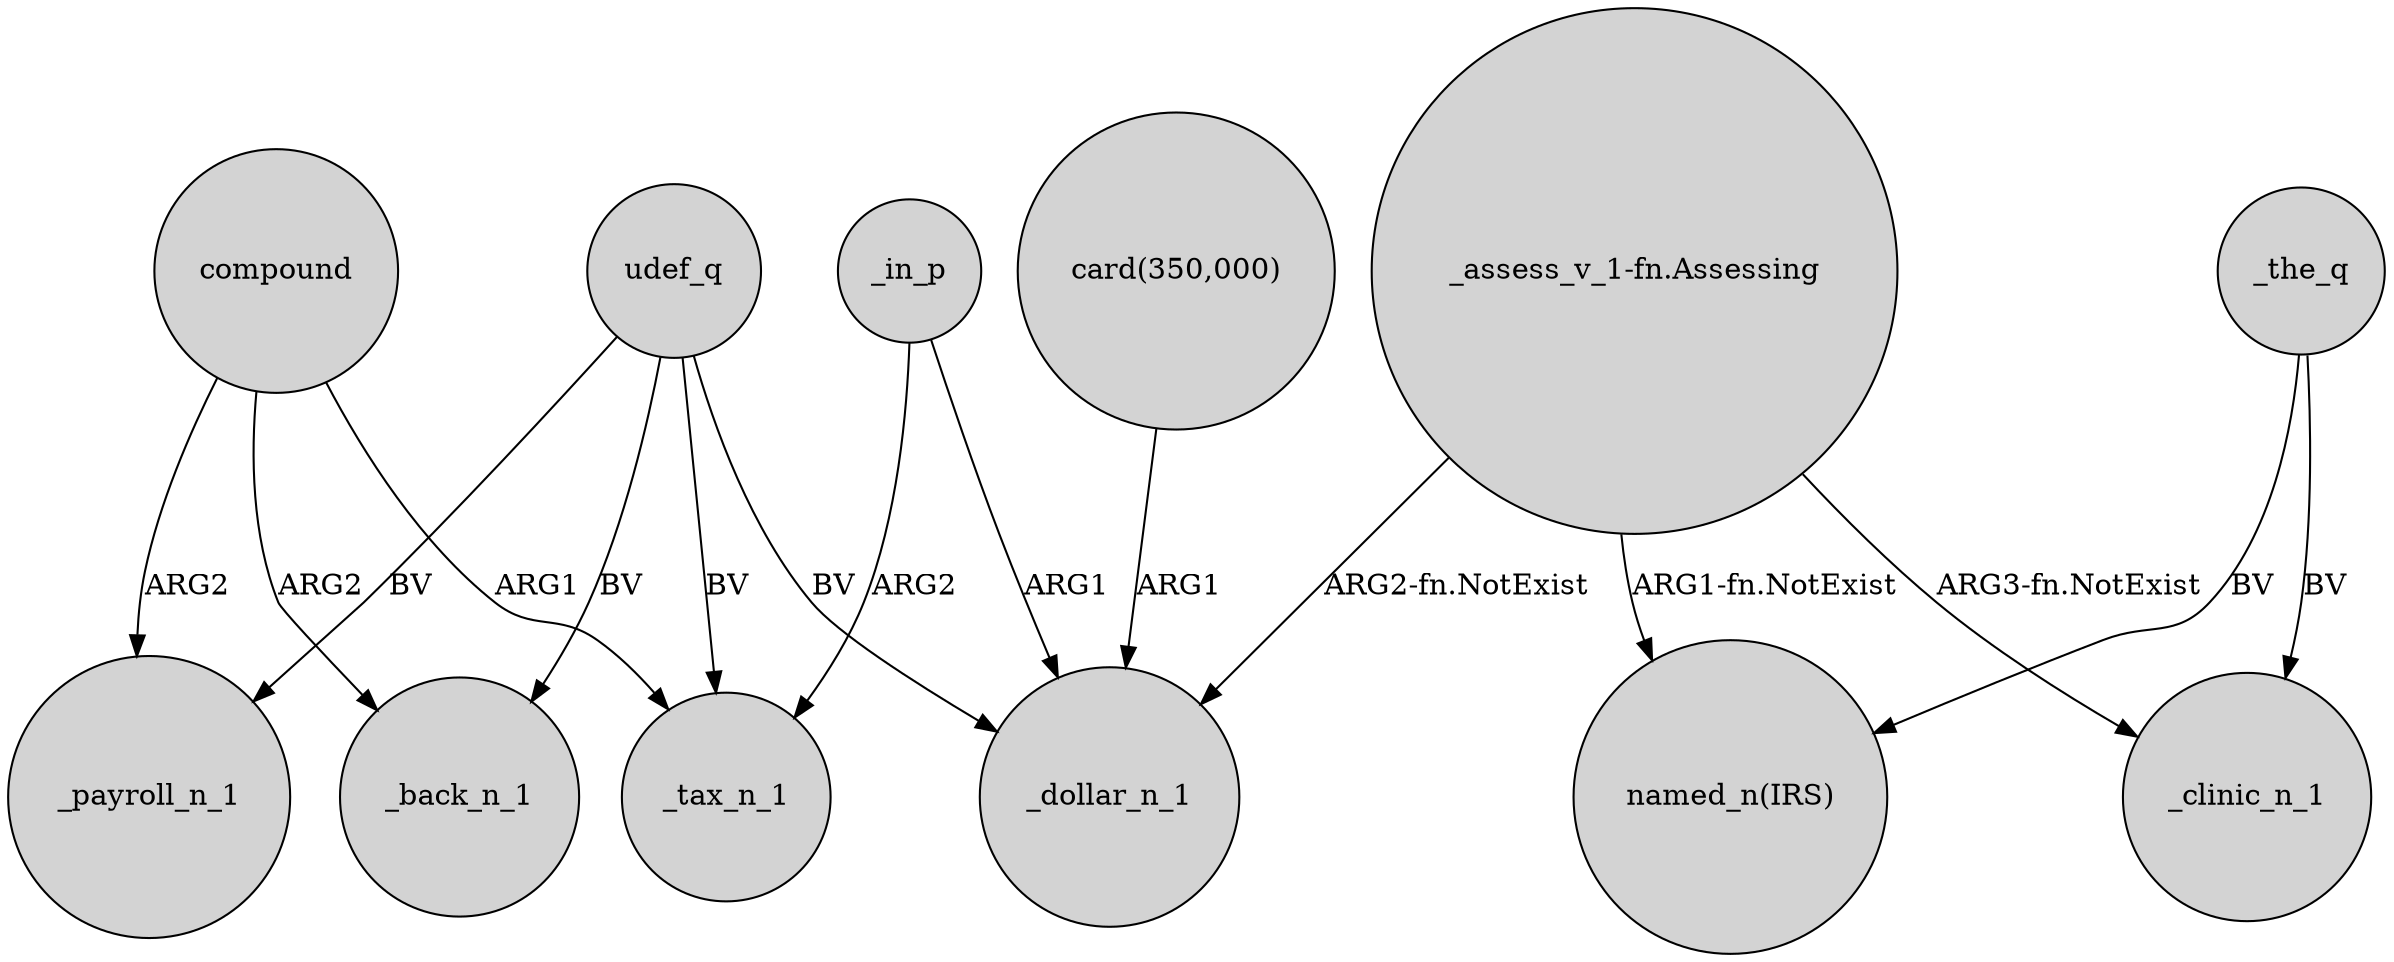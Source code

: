 digraph {
	node [shape=circle style=filled]
	udef_q -> _payroll_n_1 [label=BV]
	_in_p -> _tax_n_1 [label=ARG2]
	_in_p -> _dollar_n_1 [label=ARG1]
	"_assess_v_1-fn.Assessing" -> _clinic_n_1 [label="ARG3-fn.NotExist"]
	_the_q -> "named_n(IRS)" [label=BV]
	"card(350,000)" -> _dollar_n_1 [label=ARG1]
	udef_q -> _dollar_n_1 [label=BV]
	compound -> _payroll_n_1 [label=ARG2]
	compound -> _back_n_1 [label=ARG2]
	"_assess_v_1-fn.Assessing" -> _dollar_n_1 [label="ARG2-fn.NotExist"]
	_the_q -> _clinic_n_1 [label=BV]
	compound -> _tax_n_1 [label=ARG1]
	udef_q -> _back_n_1 [label=BV]
	"_assess_v_1-fn.Assessing" -> "named_n(IRS)" [label="ARG1-fn.NotExist"]
	udef_q -> _tax_n_1 [label=BV]
}
